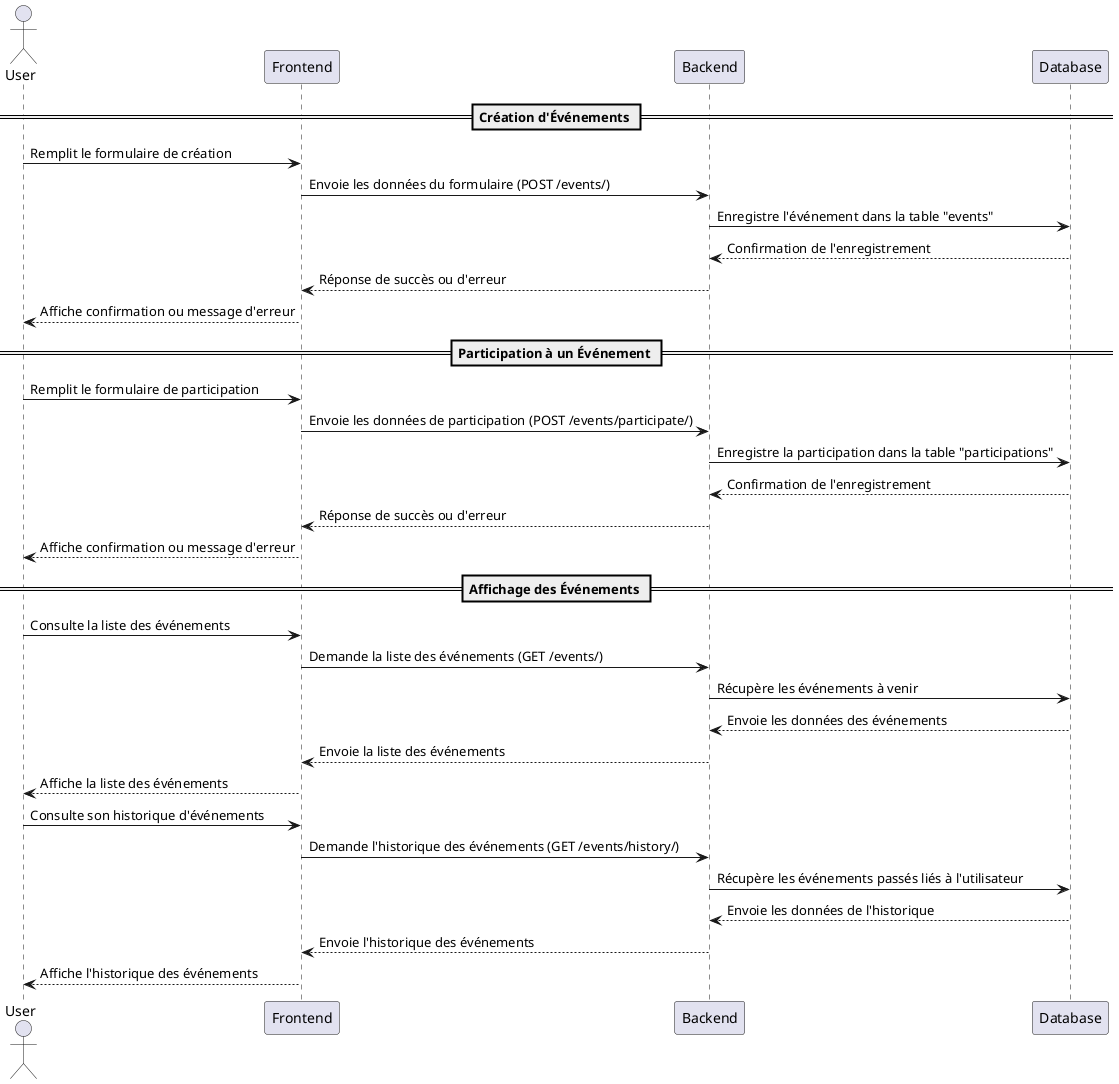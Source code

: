 @startuml t
actor User
participant Frontend
participant Backend
participant Database

== Création d'Événements ==
User -> Frontend: Remplit le formulaire de création
Frontend -> Backend: Envoie les données du formulaire (POST /events/)
Backend -> Database: Enregistre l'événement dans la table "events"
Database --> Backend: Confirmation de l'enregistrement
Backend --> Frontend: Réponse de succès ou d'erreur
Frontend --> User: Affiche confirmation ou message d'erreur

== Participation à un Événement ==
User -> Frontend: Remplit le formulaire de participation
Frontend -> Backend: Envoie les données de participation (POST /events/participate/)
Backend -> Database: Enregistre la participation dans la table "participations"
Database --> Backend: Confirmation de l'enregistrement
Backend --> Frontend: Réponse de succès ou d'erreur
Frontend --> User: Affiche confirmation ou message d'erreur

== Affichage des Événements ==
User -> Frontend: Consulte la liste des événements
Frontend -> Backend: Demande la liste des événements (GET /events/)
Backend -> Database: Récupère les événements à venir
Database --> Backend: Envoie les données des événements
Backend --> Frontend: Envoie la liste des événements
Frontend --> User: Affiche la liste des événements

User -> Frontend: Consulte son historique d'événements
Frontend -> Backend: Demande l'historique des événements (GET /events/history/)
Backend -> Database: Récupère les événements passés liés à l'utilisateur
Database --> Backend: Envoie les données de l'historique
Backend --> Frontend: Envoie l'historique des événements
Frontend --> User: Affiche l'historique des événements
@enduml

